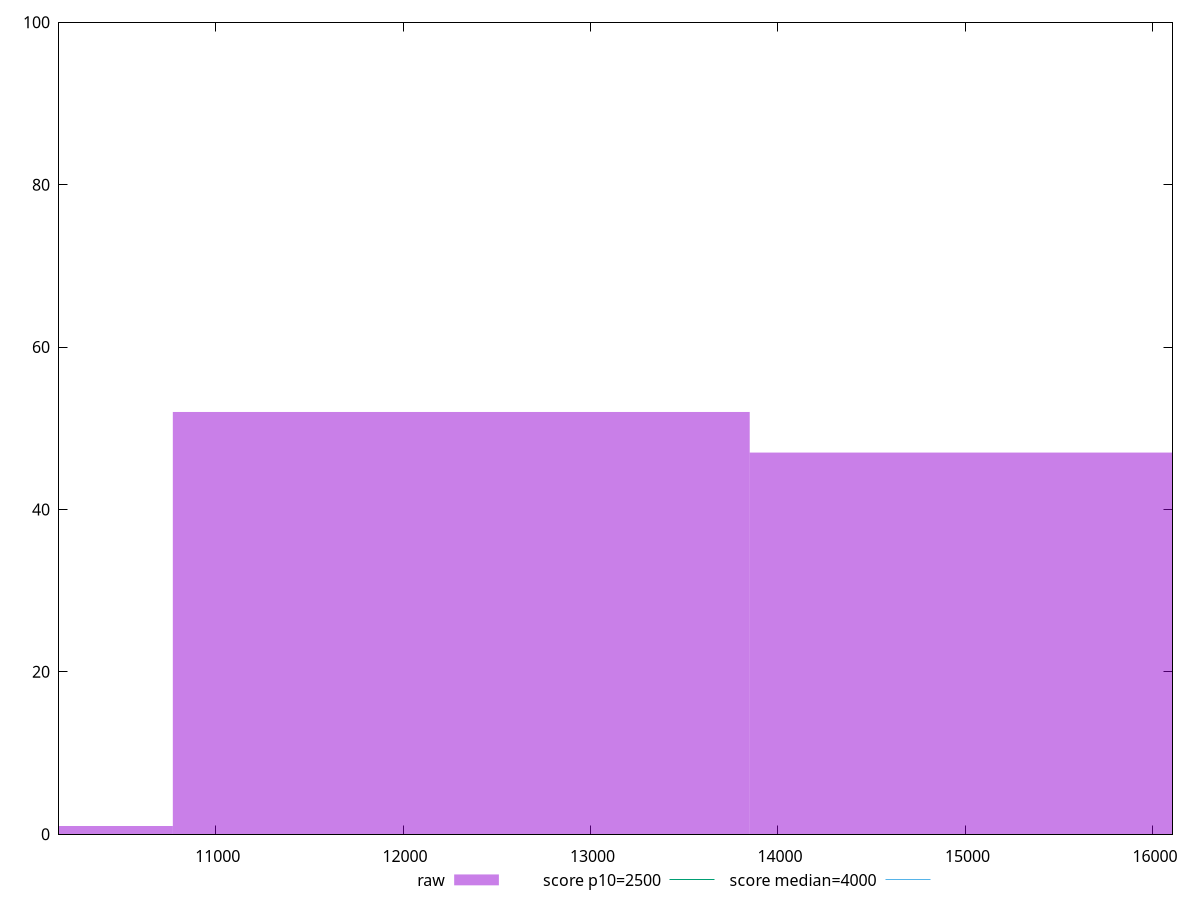 reset

$raw <<EOF
15387.94347517962 47
12310.354780143696 52
9232.766085107773 1
EOF

set key outside below
set boxwidth 3077.588695035924
set xrange [10164.349999999999:16104.630999999998]
set yrange [0:100]
set trange [0:100]
set style fill transparent solid 0.5 noborder

set parametric
set terminal svg size 640, 490 enhanced background rgb 'white'
set output "report_00025_2021-02-22T21:38:55.199Z/largest-contentful-paint/samples/pages/raw/histogram.svg"

plot $raw title "raw" with boxes, \
     2500,t title "score p10=2500", \
     4000,t title "score median=4000"

reset
